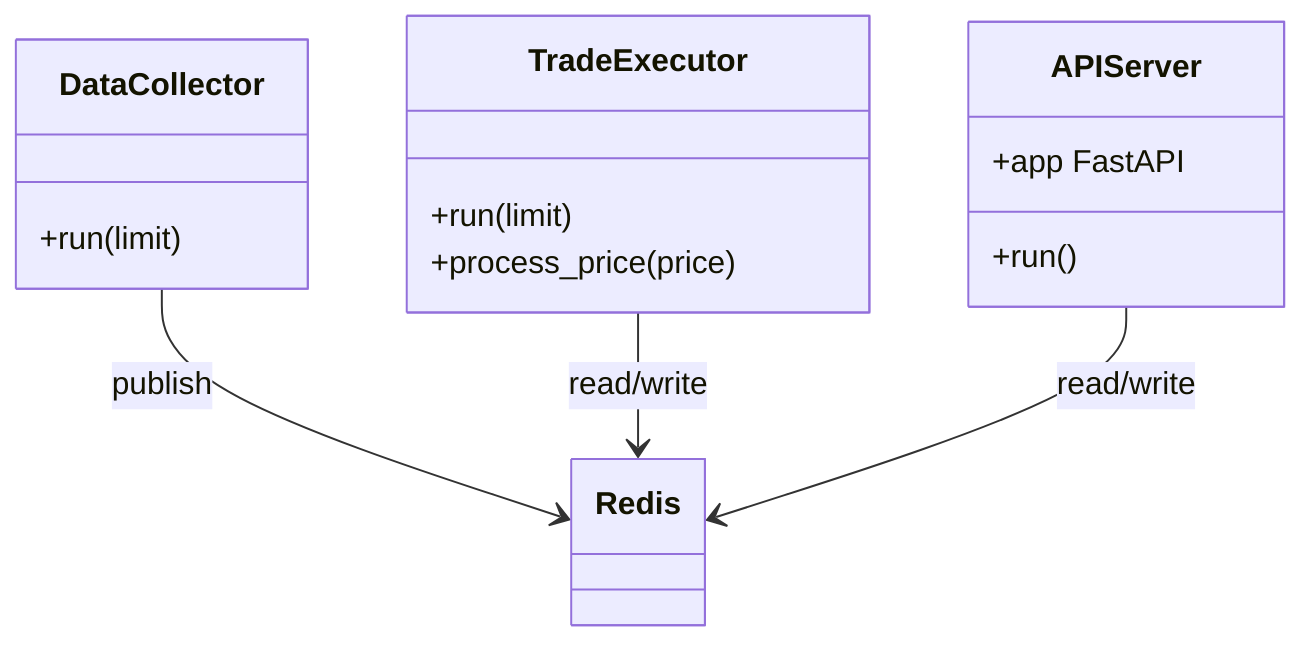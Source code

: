 classDiagram
    class DataCollector {
        +run(limit)
    }
    class TradeExecutor {
        +run(limit)
        +process_price(price)
    }
    class APIServer {
        +app FastAPI
        +run()
    }
    class Redis {
    }

    DataCollector --> Redis : publish
    TradeExecutor --> Redis : read/write
    APIServer --> Redis : read/write